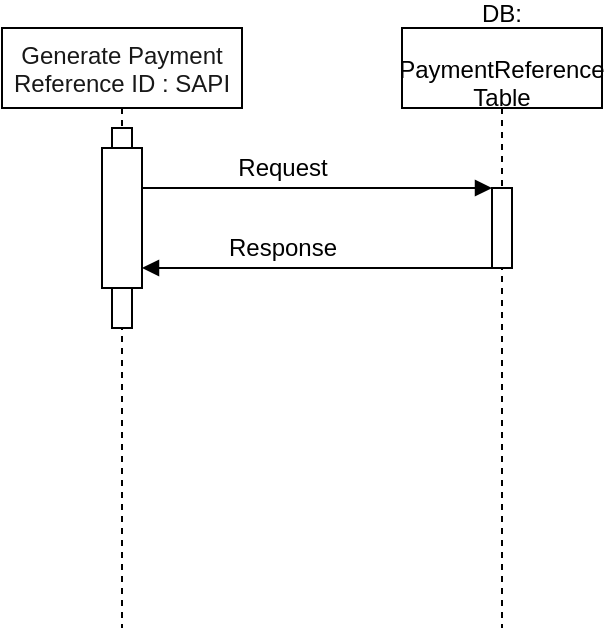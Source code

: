 <mxfile version="14.5.4" type="device"><diagram id="xMRwqNv3FYDVeQQ1Yt5G" name="Page-1"><mxGraphModel dx="1186" dy="801" grid="1" gridSize="10" guides="1" tooltips="1" connect="1" arrows="1" fold="1" page="1" pageScale="1" pageWidth="850" pageHeight="1100" math="0" shadow="0"><root><mxCell id="0"/><mxCell id="1" parent="0"/><mxCell id="nmI2r1ye8CuBo-YLP50d-1" value="Generate Payment &#xA;Reference ID : SAPI" style="shape=umlLifeline;perimeter=lifelinePerimeter;container=1;collapsible=0;recursiveResize=0;rounded=0;shadow=0;strokeWidth=1;textOpacity=90;spacing=0;" vertex="1" parent="1"><mxGeometry x="100" y="80" width="120" height="300" as="geometry"/></mxCell><mxCell id="nmI2r1ye8CuBo-YLP50d-2" value="" style="points=[];perimeter=orthogonalPerimeter;rounded=0;shadow=0;strokeWidth=1;" vertex="1" parent="nmI2r1ye8CuBo-YLP50d-1"><mxGeometry x="90" y="120" as="geometry"/></mxCell><mxCell id="nmI2r1ye8CuBo-YLP50d-3" value="" style="points=[];perimeter=orthogonalPerimeter;rounded=0;shadow=0;strokeWidth=1;" vertex="1" parent="nmI2r1ye8CuBo-YLP50d-1"><mxGeometry x="55" y="50" width="10" height="100" as="geometry"/></mxCell><mxCell id="nmI2r1ye8CuBo-YLP50d-4" value="" style="points=[];perimeter=orthogonalPerimeter;rounded=0;shadow=0;strokeWidth=1;" vertex="1" parent="nmI2r1ye8CuBo-YLP50d-1"><mxGeometry x="50" y="60" width="20" height="70" as="geometry"/></mxCell><mxCell id="nmI2r1ye8CuBo-YLP50d-5" value="DB: &#xA;&#xA;PaymentReference&#xA;Table&#xA;" style="shape=umlLifeline;perimeter=lifelinePerimeter;container=1;collapsible=0;recursiveResize=0;rounded=0;shadow=0;strokeWidth=1;" vertex="1" parent="1"><mxGeometry x="300" y="80" width="100" height="300" as="geometry"/></mxCell><mxCell id="nmI2r1ye8CuBo-YLP50d-6" value="" style="points=[];perimeter=orthogonalPerimeter;rounded=0;shadow=0;strokeWidth=1;" vertex="1" parent="nmI2r1ye8CuBo-YLP50d-5"><mxGeometry x="45" y="80" width="10" height="40" as="geometry"/></mxCell><mxCell id="nmI2r1ye8CuBo-YLP50d-8" value="" style="verticalAlign=bottom;endArrow=block;entryX=0;entryY=0;shadow=0;strokeWidth=1;" edge="1" parent="1" target="nmI2r1ye8CuBo-YLP50d-6"><mxGeometry relative="1" as="geometry"><mxPoint x="170" y="160" as="sourcePoint"/></mxGeometry></mxCell><mxCell id="nmI2r1ye8CuBo-YLP50d-9" value="" style="verticalAlign=bottom;endArrow=block;shadow=0;strokeWidth=1;" edge="1" parent="1" source="nmI2r1ye8CuBo-YLP50d-6"><mxGeometry relative="1" as="geometry"><mxPoint x="240" y="200" as="sourcePoint"/><mxPoint x="170" y="200" as="targetPoint"/></mxGeometry></mxCell><mxCell id="nmI2r1ye8CuBo-YLP50d-10" value="Request" style="text;html=1;align=center;verticalAlign=middle;resizable=0;points=[];autosize=1;" vertex="1" parent="1"><mxGeometry x="210" y="140" width="60" height="20" as="geometry"/></mxCell><mxCell id="nmI2r1ye8CuBo-YLP50d-11" value="Response" style="text;html=1;align=center;verticalAlign=middle;resizable=0;points=[];autosize=1;" vertex="1" parent="1"><mxGeometry x="205" y="180" width="70" height="20" as="geometry"/></mxCell></root></mxGraphModel></diagram></mxfile>